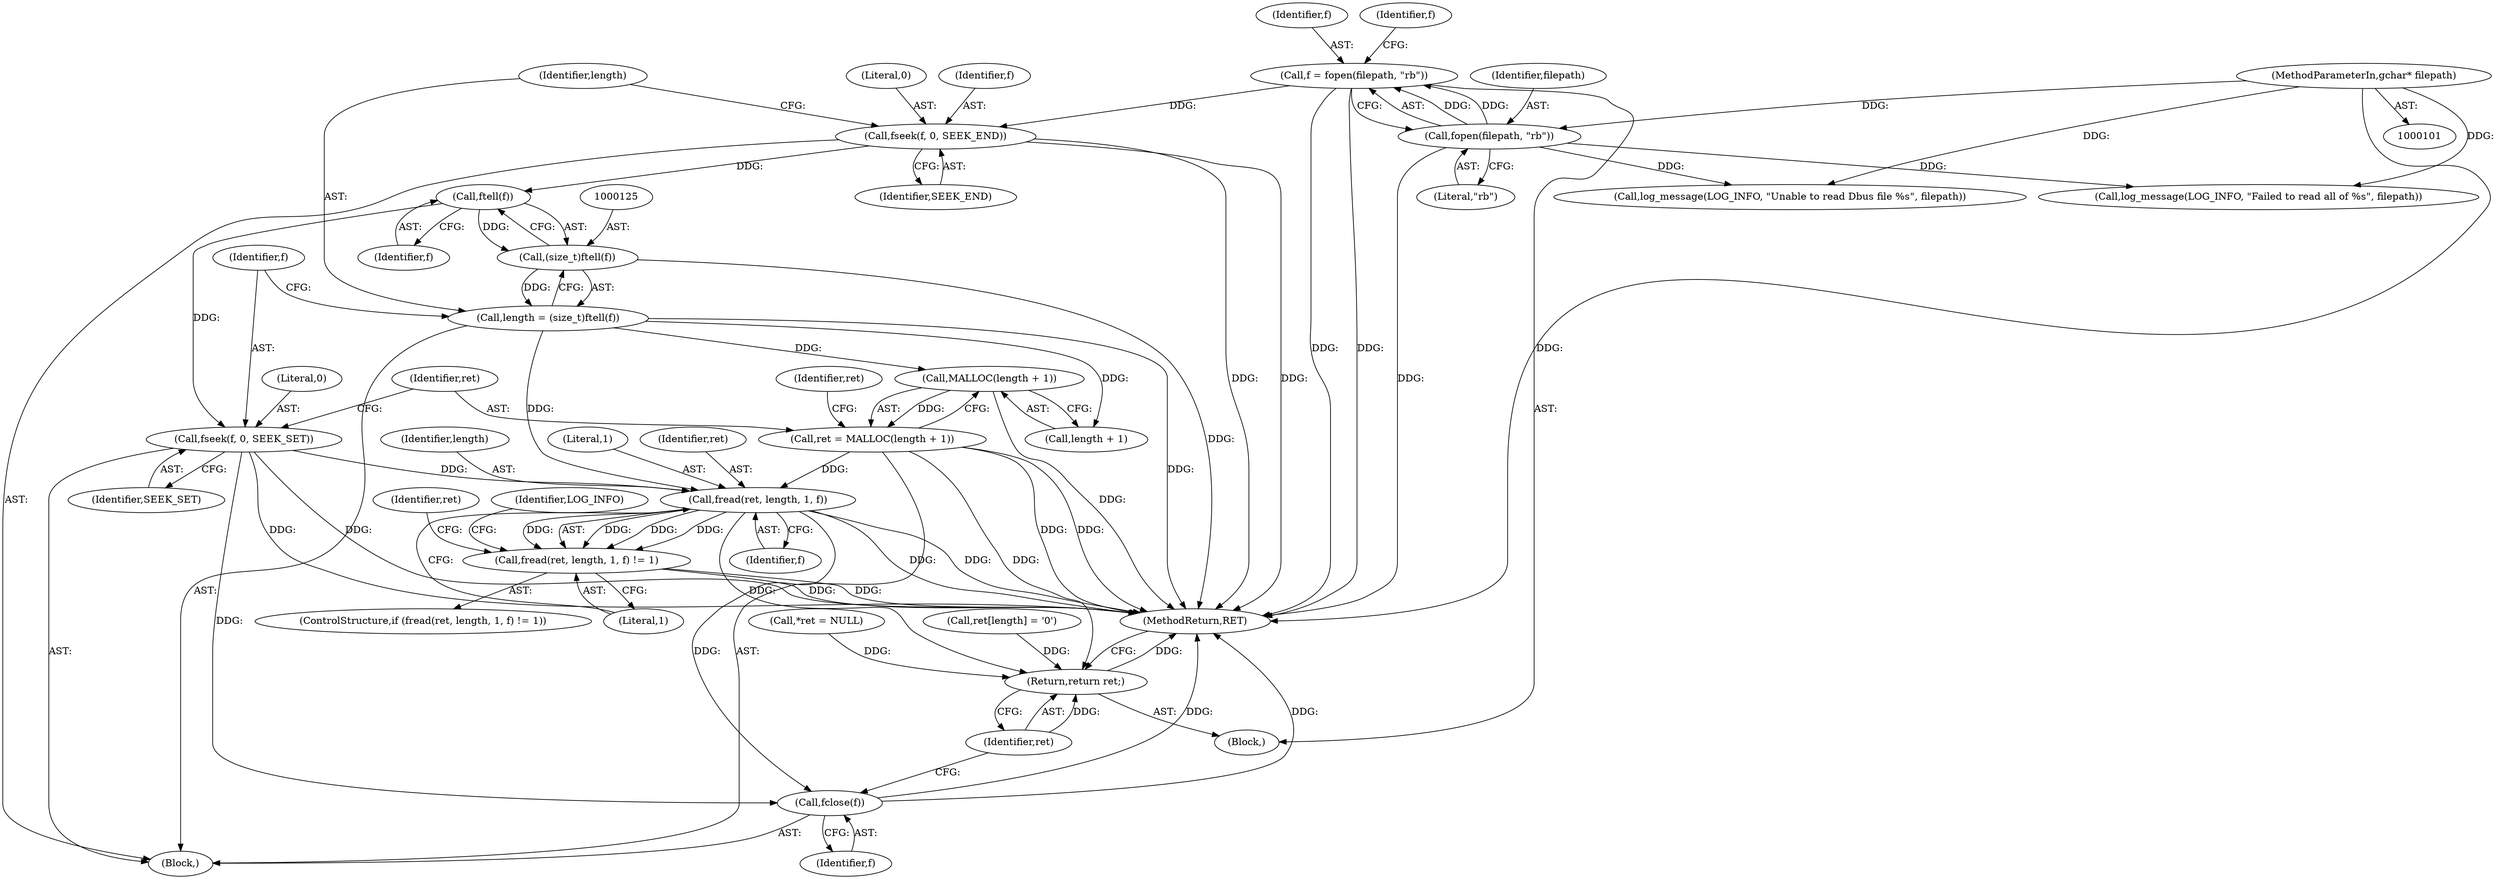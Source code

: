 digraph "1_keepalived_04f2d32871bb3b11d7dc024039952f2fe2750306_2@API" {
"1000143" [label="(Call,fread(ret, length, 1, f))"];
"1000132" [label="(Call,ret = MALLOC(length + 1))"];
"1000134" [label="(Call,MALLOC(length + 1))"];
"1000122" [label="(Call,length = (size_t)ftell(f))"];
"1000124" [label="(Call,(size_t)ftell(f))"];
"1000126" [label="(Call,ftell(f))"];
"1000118" [label="(Call,fseek(f, 0, SEEK_END))"];
"1000110" [label="(Call,f = fopen(filepath, \"rb\"))"];
"1000112" [label="(Call,fopen(filepath, \"rb\"))"];
"1000102" [label="(MethodParameterIn,gchar* filepath)"];
"1000128" [label="(Call,fseek(f, 0, SEEK_SET))"];
"1000142" [label="(Call,fread(ret, length, 1, f) != 1)"];
"1000164" [label="(Call,fclose(f))"];
"1000166" [label="(Return,return ret;)"];
"1000110" [label="(Call,f = fopen(filepath, \"rb\"))"];
"1000156" [label="(Identifier,ret)"];
"1000111" [label="(Identifier,f)"];
"1000112" [label="(Call,fopen(filepath, \"rb\"))"];
"1000151" [label="(Identifier,LOG_INFO)"];
"1000148" [label="(Literal,1)"];
"1000114" [label="(Literal,\"rb\")"];
"1000146" [label="(Literal,1)"];
"1000150" [label="(Call,log_message(LOG_INFO, \"Failed to read all of %s\", filepath))"];
"1000116" [label="(Identifier,f)"];
"1000117" [label="(Block,)"];
"1000141" [label="(ControlStructure,if (fread(ret, length, 1, f) != 1))"];
"1000165" [label="(Identifier,f)"];
"1000166" [label="(Return,return ret;)"];
"1000121" [label="(Identifier,SEEK_END)"];
"1000139" [label="(Identifier,ret)"];
"1000154" [label="(Call,ret[length] = '\0')"];
"1000127" [label="(Identifier,f)"];
"1000120" [label="(Literal,0)"];
"1000131" [label="(Identifier,SEEK_SET)"];
"1000160" [label="(Call,log_message(LOG_INFO, \"Unable to read Dbus file %s\", filepath))"];
"1000103" [label="(Block,)"];
"1000144" [label="(Identifier,ret)"];
"1000102" [label="(MethodParameterIn,gchar* filepath)"];
"1000126" [label="(Call,ftell(f))"];
"1000128" [label="(Call,fseek(f, 0, SEEK_SET))"];
"1000145" [label="(Identifier,length)"];
"1000164" [label="(Call,fclose(f))"];
"1000107" [label="(Call,*ret = NULL)"];
"1000130" [label="(Literal,0)"];
"1000129" [label="(Identifier,f)"];
"1000132" [label="(Call,ret = MALLOC(length + 1))"];
"1000119" [label="(Identifier,f)"];
"1000167" [label="(Identifier,ret)"];
"1000123" [label="(Identifier,length)"];
"1000124" [label="(Call,(size_t)ftell(f))"];
"1000147" [label="(Identifier,f)"];
"1000133" [label="(Identifier,ret)"];
"1000142" [label="(Call,fread(ret, length, 1, f) != 1)"];
"1000118" [label="(Call,fseek(f, 0, SEEK_END))"];
"1000168" [label="(MethodReturn,RET)"];
"1000113" [label="(Identifier,filepath)"];
"1000135" [label="(Call,length + 1)"];
"1000122" [label="(Call,length = (size_t)ftell(f))"];
"1000134" [label="(Call,MALLOC(length + 1))"];
"1000143" [label="(Call,fread(ret, length, 1, f))"];
"1000143" -> "1000142"  [label="AST: "];
"1000143" -> "1000147"  [label="CFG: "];
"1000144" -> "1000143"  [label="AST: "];
"1000145" -> "1000143"  [label="AST: "];
"1000146" -> "1000143"  [label="AST: "];
"1000147" -> "1000143"  [label="AST: "];
"1000148" -> "1000143"  [label="CFG: "];
"1000143" -> "1000168"  [label="DDG: "];
"1000143" -> "1000168"  [label="DDG: "];
"1000143" -> "1000142"  [label="DDG: "];
"1000143" -> "1000142"  [label="DDG: "];
"1000143" -> "1000142"  [label="DDG: "];
"1000143" -> "1000142"  [label="DDG: "];
"1000132" -> "1000143"  [label="DDG: "];
"1000122" -> "1000143"  [label="DDG: "];
"1000128" -> "1000143"  [label="DDG: "];
"1000143" -> "1000164"  [label="DDG: "];
"1000143" -> "1000166"  [label="DDG: "];
"1000132" -> "1000117"  [label="AST: "];
"1000132" -> "1000134"  [label="CFG: "];
"1000133" -> "1000132"  [label="AST: "];
"1000134" -> "1000132"  [label="AST: "];
"1000139" -> "1000132"  [label="CFG: "];
"1000132" -> "1000168"  [label="DDG: "];
"1000132" -> "1000168"  [label="DDG: "];
"1000134" -> "1000132"  [label="DDG: "];
"1000132" -> "1000166"  [label="DDG: "];
"1000134" -> "1000135"  [label="CFG: "];
"1000135" -> "1000134"  [label="AST: "];
"1000134" -> "1000168"  [label="DDG: "];
"1000122" -> "1000134"  [label="DDG: "];
"1000122" -> "1000117"  [label="AST: "];
"1000122" -> "1000124"  [label="CFG: "];
"1000123" -> "1000122"  [label="AST: "];
"1000124" -> "1000122"  [label="AST: "];
"1000129" -> "1000122"  [label="CFG: "];
"1000122" -> "1000168"  [label="DDG: "];
"1000124" -> "1000122"  [label="DDG: "];
"1000122" -> "1000135"  [label="DDG: "];
"1000124" -> "1000126"  [label="CFG: "];
"1000125" -> "1000124"  [label="AST: "];
"1000126" -> "1000124"  [label="AST: "];
"1000124" -> "1000168"  [label="DDG: "];
"1000126" -> "1000124"  [label="DDG: "];
"1000126" -> "1000127"  [label="CFG: "];
"1000127" -> "1000126"  [label="AST: "];
"1000118" -> "1000126"  [label="DDG: "];
"1000126" -> "1000128"  [label="DDG: "];
"1000118" -> "1000117"  [label="AST: "];
"1000118" -> "1000121"  [label="CFG: "];
"1000119" -> "1000118"  [label="AST: "];
"1000120" -> "1000118"  [label="AST: "];
"1000121" -> "1000118"  [label="AST: "];
"1000123" -> "1000118"  [label="CFG: "];
"1000118" -> "1000168"  [label="DDG: "];
"1000118" -> "1000168"  [label="DDG: "];
"1000110" -> "1000118"  [label="DDG: "];
"1000110" -> "1000103"  [label="AST: "];
"1000110" -> "1000112"  [label="CFG: "];
"1000111" -> "1000110"  [label="AST: "];
"1000112" -> "1000110"  [label="AST: "];
"1000116" -> "1000110"  [label="CFG: "];
"1000110" -> "1000168"  [label="DDG: "];
"1000110" -> "1000168"  [label="DDG: "];
"1000112" -> "1000110"  [label="DDG: "];
"1000112" -> "1000110"  [label="DDG: "];
"1000112" -> "1000114"  [label="CFG: "];
"1000113" -> "1000112"  [label="AST: "];
"1000114" -> "1000112"  [label="AST: "];
"1000112" -> "1000168"  [label="DDG: "];
"1000102" -> "1000112"  [label="DDG: "];
"1000112" -> "1000150"  [label="DDG: "];
"1000112" -> "1000160"  [label="DDG: "];
"1000102" -> "1000101"  [label="AST: "];
"1000102" -> "1000168"  [label="DDG: "];
"1000102" -> "1000150"  [label="DDG: "];
"1000102" -> "1000160"  [label="DDG: "];
"1000128" -> "1000117"  [label="AST: "];
"1000128" -> "1000131"  [label="CFG: "];
"1000129" -> "1000128"  [label="AST: "];
"1000130" -> "1000128"  [label="AST: "];
"1000131" -> "1000128"  [label="AST: "];
"1000133" -> "1000128"  [label="CFG: "];
"1000128" -> "1000168"  [label="DDG: "];
"1000128" -> "1000168"  [label="DDG: "];
"1000128" -> "1000164"  [label="DDG: "];
"1000142" -> "1000141"  [label="AST: "];
"1000142" -> "1000148"  [label="CFG: "];
"1000148" -> "1000142"  [label="AST: "];
"1000151" -> "1000142"  [label="CFG: "];
"1000156" -> "1000142"  [label="CFG: "];
"1000142" -> "1000168"  [label="DDG: "];
"1000142" -> "1000168"  [label="DDG: "];
"1000164" -> "1000117"  [label="AST: "];
"1000164" -> "1000165"  [label="CFG: "];
"1000165" -> "1000164"  [label="AST: "];
"1000167" -> "1000164"  [label="CFG: "];
"1000164" -> "1000168"  [label="DDG: "];
"1000164" -> "1000168"  [label="DDG: "];
"1000166" -> "1000103"  [label="AST: "];
"1000166" -> "1000167"  [label="CFG: "];
"1000167" -> "1000166"  [label="AST: "];
"1000168" -> "1000166"  [label="CFG: "];
"1000166" -> "1000168"  [label="DDG: "];
"1000167" -> "1000166"  [label="DDG: "];
"1000107" -> "1000166"  [label="DDG: "];
"1000154" -> "1000166"  [label="DDG: "];
}
